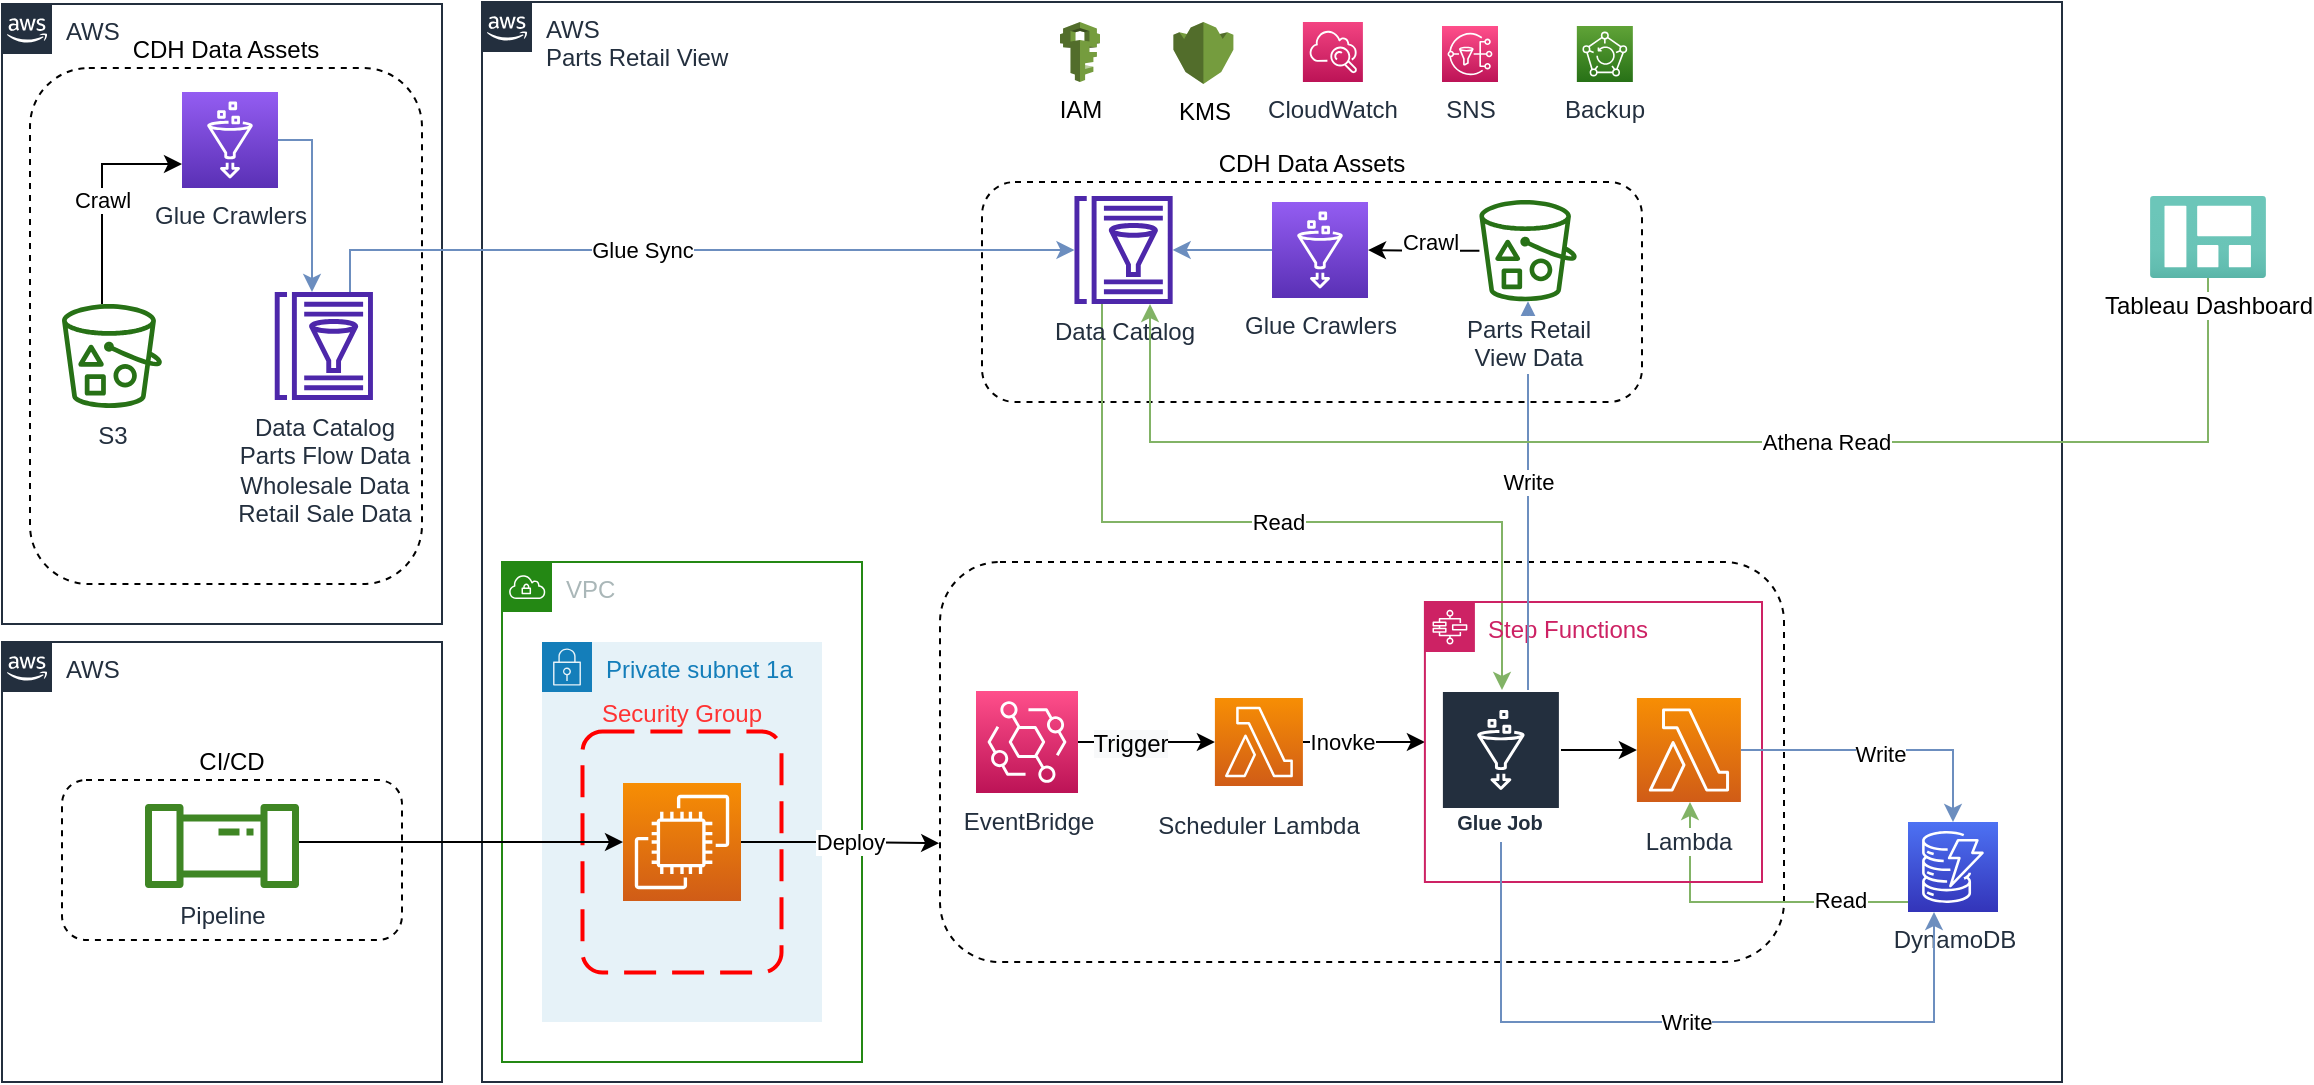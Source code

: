 <mxfile version="17.4.5" type="github">
  <diagram id="Ht1M8jgEwFfnCIfOTk4-" name="Page-1">
    <mxGraphModel dx="920" dy="501" grid="1" gridSize="10" guides="1" tooltips="1" connect="1" arrows="1" fold="1" page="1" pageScale="1" pageWidth="1169" pageHeight="827" math="0" shadow="0">
      <root>
        <mxCell id="0" />
        <mxCell id="1" parent="0" />
        <mxCell id="UEzPUAAOIrF-is8g5C7q-74" value="AWS&lt;br&gt;Parts Retail View" style="points=[[0,0],[0.25,0],[0.5,0],[0.75,0],[1,0],[1,0.25],[1,0.5],[1,0.75],[1,1],[0.75,1],[0.5,1],[0.25,1],[0,1],[0,0.75],[0,0.5],[0,0.25]];outlineConnect=0;gradientColor=none;html=1;whiteSpace=wrap;fontSize=12;fontStyle=0;shape=mxgraph.aws4.group;grIcon=mxgraph.aws4.group_aws_cloud_alt;strokeColor=#232F3E;fillColor=none;verticalAlign=top;align=left;spacingLeft=30;fontColor=#232F3E;dashed=0;labelBackgroundColor=#ffffff;container=1;pointerEvents=0;collapsible=0;recursiveResize=0;" parent="1" vertex="1">
          <mxGeometry x="266" y="110" width="790" height="540" as="geometry" />
        </mxCell>
        <mxCell id="5JZvCcHymxRbm2tx9UMQ-85" value="" style="rounded=1;whiteSpace=wrap;html=1;dashed=1;align=center;labelPosition=center;verticalLabelPosition=top;verticalAlign=bottom;" vertex="1" parent="UEzPUAAOIrF-is8g5C7q-74">
          <mxGeometry x="229" y="280" width="422" height="200" as="geometry" />
        </mxCell>
        <mxCell id="5JZvCcHymxRbm2tx9UMQ-83" value="CDH Data Assets" style="rounded=1;whiteSpace=wrap;html=1;dashed=1;align=center;labelPosition=center;verticalLabelPosition=top;verticalAlign=bottom;" vertex="1" parent="UEzPUAAOIrF-is8g5C7q-74">
          <mxGeometry x="250" y="90" width="330" height="110" as="geometry" />
        </mxCell>
        <mxCell id="D5x38RxMxP4ojH3yNYhL-5" value="IAM" style="outlineConnect=0;dashed=0;verticalLabelPosition=bottom;verticalAlign=top;align=center;html=1;shape=mxgraph.aws3.iam;fillColor=#759C3E;gradientColor=none;" parent="UEzPUAAOIrF-is8g5C7q-74" vertex="1">
          <mxGeometry x="289" y="10" width="20" height="30" as="geometry" />
        </mxCell>
        <mxCell id="D5x38RxMxP4ojH3yNYhL-6" value="KMS" style="outlineConnect=0;dashed=0;verticalLabelPosition=bottom;verticalAlign=top;align=center;html=1;shape=mxgraph.aws3.kms;fillColor=#759C3E;gradientColor=none;" parent="UEzPUAAOIrF-is8g5C7q-74" vertex="1">
          <mxGeometry x="345.7" y="10" width="30" height="31" as="geometry" />
        </mxCell>
        <mxCell id="HbvPqLadg1i_rSj2PFfl-3" value="Read" style="edgeStyle=orthogonalEdgeStyle;rounded=0;orthogonalLoop=1;jettySize=auto;html=1;fillColor=#d5e8d4;strokeColor=#82b366;" parent="UEzPUAAOIrF-is8g5C7q-74" source="D5x38RxMxP4ojH3yNYhL-64" target="D5x38RxMxP4ojH3yNYhL-71" edge="1">
          <mxGeometry relative="1" as="geometry">
            <Array as="points">
              <mxPoint x="310" y="260" />
              <mxPoint x="510" y="260" />
            </Array>
          </mxGeometry>
        </mxCell>
        <mxCell id="D5x38RxMxP4ojH3yNYhL-64" value="Data Catalog" style="sketch=0;outlineConnect=0;fontColor=#232F3E;gradientColor=none;fillColor=#4D27AA;strokeColor=none;dashed=0;verticalLabelPosition=bottom;verticalAlign=top;align=center;html=1;fontSize=12;fontStyle=0;aspect=fixed;pointerEvents=1;shape=mxgraph.aws4.glue_data_catalog;" parent="UEzPUAAOIrF-is8g5C7q-74" vertex="1">
          <mxGeometry x="295.86" y="97" width="49.84" height="54" as="geometry" />
        </mxCell>
        <mxCell id="5JZvCcHymxRbm2tx9UMQ-124" style="edgeStyle=orthogonalEdgeStyle;rounded=0;orthogonalLoop=1;jettySize=auto;html=1;fontColor=#000000;fillColor=#d5e8d4;strokeColor=#82b366;" edge="1" parent="UEzPUAAOIrF-is8g5C7q-74" source="D5x38RxMxP4ojH3yNYhL-75" target="D5x38RxMxP4ojH3yNYhL-72">
          <mxGeometry relative="1" as="geometry">
            <Array as="points">
              <mxPoint x="604" y="450" />
            </Array>
          </mxGeometry>
        </mxCell>
        <mxCell id="5JZvCcHymxRbm2tx9UMQ-125" value="Read" style="edgeLabel;html=1;align=center;verticalAlign=middle;resizable=0;points=[];fontColor=#000000;" vertex="1" connectable="0" parent="5JZvCcHymxRbm2tx9UMQ-124">
          <mxGeometry x="-0.567" y="-1" relative="1" as="geometry">
            <mxPoint as="offset" />
          </mxGeometry>
        </mxCell>
        <mxCell id="D5x38RxMxP4ojH3yNYhL-75" value="DynamoDB" style="outlineConnect=0;fontColor=#232F3E;gradientColor=#4D72F3;gradientDirection=north;fillColor=#3334B9;strokeColor=#ffffff;dashed=0;verticalLabelPosition=bottom;verticalAlign=top;align=center;html=1;fontSize=12;fontStyle=0;aspect=fixed;shape=mxgraph.aws4.resourceIcon;resIcon=mxgraph.aws4.dynamodb;labelBackgroundColor=#ffffff;" parent="UEzPUAAOIrF-is8g5C7q-74" vertex="1">
          <mxGeometry x="713" y="410" width="45" height="45" as="geometry" />
        </mxCell>
        <mxCell id="D5x38RxMxP4ojH3yNYhL-73" style="edgeStyle=orthogonalEdgeStyle;rounded=0;orthogonalLoop=1;jettySize=auto;html=1;" parent="UEzPUAAOIrF-is8g5C7q-74" source="D5x38RxMxP4ojH3yNYhL-67" target="D5x38RxMxP4ojH3yNYhL-68" edge="1">
          <mxGeometry relative="1" as="geometry">
            <Array as="points">
              <mxPoint x="357" y="370" />
              <mxPoint x="357" y="370" />
            </Array>
          </mxGeometry>
        </mxCell>
        <mxCell id="5JZvCcHymxRbm2tx9UMQ-79" value="&lt;span style=&quot;font-size: 12px ; background-color: rgb(248 , 249 , 250)&quot;&gt;Trigger&lt;/span&gt;" style="edgeLabel;html=1;align=center;verticalAlign=middle;resizable=0;points=[];" vertex="1" connectable="0" parent="D5x38RxMxP4ojH3yNYhL-73">
          <mxGeometry x="-0.246" y="-1" relative="1" as="geometry">
            <mxPoint as="offset" />
          </mxGeometry>
        </mxCell>
        <mxCell id="D5x38RxMxP4ojH3yNYhL-67" value="EventBridge" style="sketch=0;points=[[0,0,0],[0.25,0,0],[0.5,0,0],[0.75,0,0],[1,0,0],[0,1,0],[0.25,1,0],[0.5,1,0],[0.75,1,0],[1,1,0],[0,0.25,0],[0,0.5,0],[0,0.75,0],[1,0.25,0],[1,0.5,0],[1,0.75,0]];outlineConnect=0;fontColor=#232F3E;gradientColor=#FF4F8B;gradientDirection=north;fillColor=#BC1356;strokeColor=#ffffff;dashed=0;verticalLabelPosition=bottom;verticalAlign=top;align=center;html=1;fontSize=12;fontStyle=0;aspect=fixed;shape=mxgraph.aws4.resourceIcon;resIcon=mxgraph.aws4.eventbridge;" parent="UEzPUAAOIrF-is8g5C7q-74" vertex="1">
          <mxGeometry x="247" y="344.5" width="51" height="51" as="geometry" />
        </mxCell>
        <mxCell id="D5x38RxMxP4ojH3yNYhL-74" style="edgeStyle=orthogonalEdgeStyle;rounded=0;orthogonalLoop=1;jettySize=auto;html=1;" parent="UEzPUAAOIrF-is8g5C7q-74" source="D5x38RxMxP4ojH3yNYhL-68" target="D5x38RxMxP4ojH3yNYhL-70" edge="1">
          <mxGeometry relative="1" as="geometry">
            <Array as="points">
              <mxPoint x="437" y="370" />
              <mxPoint x="437" y="370" />
            </Array>
          </mxGeometry>
        </mxCell>
        <mxCell id="5JZvCcHymxRbm2tx9UMQ-80" value="Inovke" style="edgeLabel;html=1;align=center;verticalAlign=middle;resizable=0;points=[];" vertex="1" connectable="0" parent="D5x38RxMxP4ojH3yNYhL-74">
          <mxGeometry x="0.386" y="-1" relative="1" as="geometry">
            <mxPoint x="-23" y="-1" as="offset" />
          </mxGeometry>
        </mxCell>
        <mxCell id="D5x38RxMxP4ojH3yNYhL-68" value="Scheduler Lambda" style="outlineConnect=0;fontColor=#232F3E;gradientColor=#F78E04;gradientDirection=north;fillColor=#D05C17;strokeColor=#ffffff;dashed=0;verticalLabelPosition=bottom;verticalAlign=top;align=center;html=1;fontSize=12;fontStyle=0;aspect=fixed;shape=mxgraph.aws4.resourceIcon;resIcon=mxgraph.aws4.lambda;labelBackgroundColor=#ffffff;spacingTop=6;" parent="UEzPUAAOIrF-is8g5C7q-74" vertex="1">
          <mxGeometry x="366.45" y="348" width="44" height="44" as="geometry" />
        </mxCell>
        <mxCell id="D5x38RxMxP4ojH3yNYhL-70" value="Step Functions" style="points=[[0,0],[0.25,0],[0.5,0],[0.75,0],[1,0],[1,0.25],[1,0.5],[1,0.75],[1,1],[0.75,1],[0.5,1],[0.25,1],[0,1],[0,0.75],[0,0.5],[0,0.25]];outlineConnect=0;gradientColor=none;html=1;whiteSpace=wrap;fontSize=12;fontStyle=0;container=1;pointerEvents=0;collapsible=0;recursiveResize=0;shape=mxgraph.aws4.group;grIcon=mxgraph.aws4.group_aws_step_functions_workflow;strokeColor=#CD2264;fillColor=none;verticalAlign=top;align=left;spacingLeft=30;fontColor=#CD2264;dashed=0;" parent="UEzPUAAOIrF-is8g5C7q-74" vertex="1">
          <mxGeometry x="471.45" y="300" width="168.55" height="140" as="geometry" />
        </mxCell>
        <mxCell id="D5x38RxMxP4ojH3yNYhL-72" value="Lambda" style="outlineConnect=0;fontColor=#232F3E;gradientColor=#F78E04;gradientDirection=north;fillColor=#D05C17;strokeColor=#ffffff;dashed=0;verticalLabelPosition=bottom;verticalAlign=top;align=center;html=1;fontSize=12;fontStyle=0;aspect=fixed;shape=mxgraph.aws4.resourceIcon;resIcon=mxgraph.aws4.lambda;labelBackgroundColor=#ffffff;spacingTop=6;" parent="D5x38RxMxP4ojH3yNYhL-70" vertex="1">
          <mxGeometry x="106" y="48" width="52" height="52" as="geometry" />
        </mxCell>
        <mxCell id="5JZvCcHymxRbm2tx9UMQ-113" style="edgeStyle=orthogonalEdgeStyle;rounded=0;orthogonalLoop=1;jettySize=auto;html=1;fontColor=#000000;fillColor=#dae8fc;strokeColor=#6c8ebf;" edge="1" parent="UEzPUAAOIrF-is8g5C7q-74" source="D5x38RxMxP4ojH3yNYhL-71" target="HbvPqLadg1i_rSj2PFfl-5">
          <mxGeometry relative="1" as="geometry">
            <Array as="points">
              <mxPoint x="523" y="240" />
              <mxPoint x="523" y="240" />
            </Array>
          </mxGeometry>
        </mxCell>
        <mxCell id="5JZvCcHymxRbm2tx9UMQ-115" style="edgeStyle=orthogonalEdgeStyle;rounded=0;orthogonalLoop=1;jettySize=auto;html=1;fontColor=#000000;fillColor=#dae8fc;strokeColor=#6c8ebf;" edge="1" parent="UEzPUAAOIrF-is8g5C7q-74" source="D5x38RxMxP4ojH3yNYhL-71" target="D5x38RxMxP4ojH3yNYhL-75">
          <mxGeometry relative="1" as="geometry">
            <Array as="points">
              <mxPoint x="510" y="510" />
              <mxPoint x="726" y="510" />
            </Array>
          </mxGeometry>
        </mxCell>
        <mxCell id="5JZvCcHymxRbm2tx9UMQ-122" value="Write" style="edgeLabel;html=1;align=center;verticalAlign=middle;resizable=0;points=[];fontColor=#000000;" vertex="1" connectable="0" parent="5JZvCcHymxRbm2tx9UMQ-115">
          <mxGeometry x="0.01" relative="1" as="geometry">
            <mxPoint as="offset" />
          </mxGeometry>
        </mxCell>
        <mxCell id="5JZvCcHymxRbm2tx9UMQ-121" style="edgeStyle=orthogonalEdgeStyle;rounded=0;orthogonalLoop=1;jettySize=auto;html=1;fontColor=#000000;" edge="1" parent="UEzPUAAOIrF-is8g5C7q-74" source="D5x38RxMxP4ojH3yNYhL-71" target="D5x38RxMxP4ojH3yNYhL-72">
          <mxGeometry relative="1" as="geometry">
            <Array as="points">
              <mxPoint x="544" y="374" />
              <mxPoint x="544" y="374" />
            </Array>
          </mxGeometry>
        </mxCell>
        <mxCell id="D5x38RxMxP4ojH3yNYhL-71" value="Glue Job" style="sketch=0;outlineConnect=0;fontColor=#232F3E;gradientColor=none;strokeColor=#ffffff;fillColor=#232F3E;dashed=0;verticalLabelPosition=middle;verticalAlign=bottom;align=center;html=1;whiteSpace=wrap;fontSize=10;fontStyle=1;spacing=3;shape=mxgraph.aws4.productIcon;prIcon=mxgraph.aws4.glue;" parent="UEzPUAAOIrF-is8g5C7q-74" vertex="1">
          <mxGeometry x="479.45" y="344" width="60" height="76" as="geometry" />
        </mxCell>
        <mxCell id="D5x38RxMxP4ojH3yNYhL-89" value="CloudWatch" style="outlineConnect=0;fontColor=#232F3E;gradientColor=#F34482;gradientDirection=north;fillColor=#BC1356;strokeColor=#ffffff;dashed=0;verticalLabelPosition=bottom;verticalAlign=top;align=center;html=1;fontSize=12;fontStyle=0;aspect=fixed;shape=mxgraph.aws4.resourceIcon;resIcon=mxgraph.aws4.cloudwatch;labelBackgroundColor=#ffffff;" parent="UEzPUAAOIrF-is8g5C7q-74" vertex="1">
          <mxGeometry x="410.45" y="10" width="30" height="30" as="geometry" />
        </mxCell>
        <mxCell id="HbvPqLadg1i_rSj2PFfl-2" value="SNS" style="sketch=0;points=[[0,0,0],[0.25,0,0],[0.5,0,0],[0.75,0,0],[1,0,0],[0,1,0],[0.25,1,0],[0.5,1,0],[0.75,1,0],[1,1,0],[0,0.25,0],[0,0.5,0],[0,0.75,0],[1,0.25,0],[1,0.5,0],[1,0.75,0]];outlineConnect=0;fontColor=#232F3E;gradientColor=#FF4F8B;gradientDirection=north;fillColor=#BC1356;strokeColor=#ffffff;dashed=0;verticalLabelPosition=bottom;verticalAlign=top;align=center;html=1;fontSize=12;fontStyle=0;aspect=fixed;shape=mxgraph.aws4.resourceIcon;resIcon=mxgraph.aws4.sns;" parent="UEzPUAAOIrF-is8g5C7q-74" vertex="1">
          <mxGeometry x="480" y="12" width="28" height="28" as="geometry" />
        </mxCell>
        <mxCell id="5JZvCcHymxRbm2tx9UMQ-87" style="edgeStyle=orthogonalEdgeStyle;rounded=0;orthogonalLoop=1;jettySize=auto;html=1;entryX=1;entryY=0.5;entryDx=0;entryDy=0;entryPerimeter=0;fillColor=#dae8fc;strokeColor=#000000;" edge="1" parent="UEzPUAAOIrF-is8g5C7q-74" source="HbvPqLadg1i_rSj2PFfl-5" target="5JZvCcHymxRbm2tx9UMQ-86">
          <mxGeometry relative="1" as="geometry" />
        </mxCell>
        <mxCell id="HbvPqLadg1i_rSj2PFfl-5" value="Parts Retail &lt;br&gt;View Data" style="outlineConnect=0;fontColor=#232F3E;gradientColor=none;fillColor=#277116;strokeColor=none;dashed=0;verticalLabelPosition=bottom;verticalAlign=top;align=center;html=1;fontSize=12;fontStyle=0;aspect=fixed;pointerEvents=1;shape=mxgraph.aws4.bucket_with_objects;labelBackgroundColor=#ffffff;" parent="UEzPUAAOIrF-is8g5C7q-74" vertex="1">
          <mxGeometry x="498.7" y="99" width="48.72" height="50.65" as="geometry" />
        </mxCell>
        <mxCell id="5JZvCcHymxRbm2tx9UMQ-89" style="edgeStyle=orthogonalEdgeStyle;rounded=0;orthogonalLoop=1;jettySize=auto;html=1;fillColor=#dae8fc;strokeColor=#6c8ebf;" edge="1" parent="UEzPUAAOIrF-is8g5C7q-74" source="5JZvCcHymxRbm2tx9UMQ-86" target="D5x38RxMxP4ojH3yNYhL-64">
          <mxGeometry relative="1" as="geometry" />
        </mxCell>
        <mxCell id="5JZvCcHymxRbm2tx9UMQ-86" value="Glue Crawlers" style="sketch=0;points=[[0,0,0],[0.25,0,0],[0.5,0,0],[0.75,0,0],[1,0,0],[0,1,0],[0.25,1,0],[0.5,1,0],[0.75,1,0],[1,1,0],[0,0.25,0],[0,0.5,0],[0,0.75,0],[1,0.25,0],[1,0.5,0],[1,0.75,0]];outlineConnect=0;fontColor=#232F3E;gradientColor=#945DF2;gradientDirection=north;fillColor=#5A30B5;strokeColor=#ffffff;dashed=0;verticalLabelPosition=bottom;verticalAlign=top;align=center;html=1;fontSize=12;fontStyle=0;aspect=fixed;shape=mxgraph.aws4.resourceIcon;resIcon=mxgraph.aws4.glue;" vertex="1" parent="UEzPUAAOIrF-is8g5C7q-74">
          <mxGeometry x="395" y="100" width="48" height="48" as="geometry" />
        </mxCell>
        <mxCell id="5JZvCcHymxRbm2tx9UMQ-90" value="VPC" style="points=[[0,0],[0.25,0],[0.5,0],[0.75,0],[1,0],[1,0.25],[1,0.5],[1,0.75],[1,1],[0.75,1],[0.5,1],[0.25,1],[0,1],[0,0.75],[0,0.5],[0,0.25]];outlineConnect=0;gradientColor=none;html=1;whiteSpace=wrap;fontSize=12;fontStyle=0;container=1;pointerEvents=0;collapsible=0;recursiveResize=0;shape=mxgraph.aws4.group;grIcon=mxgraph.aws4.group_vpc;strokeColor=#248814;fillColor=none;verticalAlign=top;align=left;spacingLeft=30;fontColor=#AAB7B8;dashed=0;" vertex="1" parent="UEzPUAAOIrF-is8g5C7q-74">
          <mxGeometry x="10" y="280" width="180" height="250" as="geometry" />
        </mxCell>
        <mxCell id="5JZvCcHymxRbm2tx9UMQ-92" value="Private subnet 1a" style="points=[[0,0],[0.25,0],[0.5,0],[0.75,0],[1,0],[1,0.25],[1,0.5],[1,0.75],[1,1],[0.75,1],[0.5,1],[0.25,1],[0,1],[0,0.75],[0,0.5],[0,0.25]];outlineConnect=0;gradientColor=none;html=1;whiteSpace=wrap;fontSize=12;fontStyle=0;container=1;pointerEvents=0;collapsible=0;recursiveResize=0;shape=mxgraph.aws4.group;grIcon=mxgraph.aws4.group_security_group;grStroke=0;strokeColor=#147EBA;fillColor=#E6F2F8;verticalAlign=top;align=left;spacingLeft=30;fontColor=#147EBA;dashed=0;" vertex="1" parent="5JZvCcHymxRbm2tx9UMQ-90">
          <mxGeometry x="20" y="40" width="140" height="190" as="geometry" />
        </mxCell>
        <mxCell id="5JZvCcHymxRbm2tx9UMQ-93" value="Security Group" style="rounded=1;arcSize=10;dashed=1;strokeColor=#ff0000;fillColor=none;gradientColor=none;dashPattern=8 4;strokeWidth=2;labelPosition=center;verticalLabelPosition=top;align=center;verticalAlign=bottom;fontColor=#FF3333;" vertex="1" parent="5JZvCcHymxRbm2tx9UMQ-92">
          <mxGeometry x="20.25" y="44.75" width="99.5" height="120.5" as="geometry" />
        </mxCell>
        <mxCell id="5JZvCcHymxRbm2tx9UMQ-95" value="" style="sketch=0;points=[[0,0,0],[0.25,0,0],[0.5,0,0],[0.75,0,0],[1,0,0],[0,1,0],[0.25,1,0],[0.5,1,0],[0.75,1,0],[1,1,0],[0,0.25,0],[0,0.5,0],[0,0.75,0],[1,0.25,0],[1,0.5,0],[1,0.75,0]];outlineConnect=0;fontColor=#232F3E;gradientColor=#F78E04;gradientDirection=north;fillColor=#D05C17;strokeColor=#ffffff;dashed=0;verticalLabelPosition=bottom;verticalAlign=top;align=center;html=1;fontSize=12;fontStyle=0;aspect=fixed;shape=mxgraph.aws4.resourceIcon;resIcon=mxgraph.aws4.ec2;" vertex="1" parent="5JZvCcHymxRbm2tx9UMQ-92">
          <mxGeometry x="40.5" y="70.5" width="59" height="59" as="geometry" />
        </mxCell>
        <mxCell id="5JZvCcHymxRbm2tx9UMQ-99" style="edgeStyle=orthogonalEdgeStyle;rounded=0;orthogonalLoop=1;jettySize=auto;html=1;entryX=-0.001;entryY=0.703;entryDx=0;entryDy=0;entryPerimeter=0;fontColor=#FF3333;" edge="1" parent="UEzPUAAOIrF-is8g5C7q-74" source="5JZvCcHymxRbm2tx9UMQ-95" target="5JZvCcHymxRbm2tx9UMQ-85">
          <mxGeometry relative="1" as="geometry" />
        </mxCell>
        <mxCell id="5JZvCcHymxRbm2tx9UMQ-100" value="Deploy" style="edgeLabel;html=1;align=center;verticalAlign=middle;resizable=0;points=[];fontColor=#000000;" vertex="1" connectable="0" parent="5JZvCcHymxRbm2tx9UMQ-99">
          <mxGeometry x="-0.254" y="-1" relative="1" as="geometry">
            <mxPoint x="17" y="-1" as="offset" />
          </mxGeometry>
        </mxCell>
        <mxCell id="5JZvCcHymxRbm2tx9UMQ-116" style="edgeStyle=orthogonalEdgeStyle;rounded=0;orthogonalLoop=1;jettySize=auto;html=1;fontColor=#000000;fillColor=#dae8fc;strokeColor=#6c8ebf;" edge="1" parent="UEzPUAAOIrF-is8g5C7q-74" source="D5x38RxMxP4ojH3yNYhL-72" target="D5x38RxMxP4ojH3yNYhL-75">
          <mxGeometry relative="1" as="geometry" />
        </mxCell>
        <mxCell id="5JZvCcHymxRbm2tx9UMQ-119" value="Write" style="edgeLabel;html=1;align=center;verticalAlign=middle;resizable=0;points=[];fontColor=#000000;" vertex="1" connectable="0" parent="5JZvCcHymxRbm2tx9UMQ-116">
          <mxGeometry x="-0.027" y="-2" relative="1" as="geometry">
            <mxPoint as="offset" />
          </mxGeometry>
        </mxCell>
        <mxCell id="5JZvCcHymxRbm2tx9UMQ-117" value="Backup" style="sketch=0;points=[[0,0,0],[0.25,0,0],[0.5,0,0],[0.75,0,0],[1,0,0],[0,1,0],[0.25,1,0],[0.5,1,0],[0.75,1,0],[1,1,0],[0,0.25,0],[0,0.5,0],[0,0.75,0],[1,0.25,0],[1,0.5,0],[1,0.75,0]];outlineConnect=0;fontColor=#232F3E;gradientColor=#60A337;gradientDirection=north;fillColor=#277116;strokeColor=#ffffff;dashed=0;verticalLabelPosition=bottom;verticalAlign=top;align=center;html=1;fontSize=12;fontStyle=0;aspect=fixed;shape=mxgraph.aws4.resourceIcon;resIcon=mxgraph.aws4.backup;" vertex="1" parent="UEzPUAAOIrF-is8g5C7q-74">
          <mxGeometry x="547.42" y="12" width="28" height="28" as="geometry" />
        </mxCell>
        <mxCell id="5JZvCcHymxRbm2tx9UMQ-59" value="AWS&amp;nbsp;" style="points=[[0,0],[0.25,0],[0.5,0],[0.75,0],[1,0],[1,0.25],[1,0.5],[1,0.75],[1,1],[0.75,1],[0.5,1],[0.25,1],[0,1],[0,0.75],[0,0.5],[0,0.25]];outlineConnect=0;gradientColor=none;html=1;whiteSpace=wrap;fontSize=12;fontStyle=0;shape=mxgraph.aws4.group;grIcon=mxgraph.aws4.group_aws_cloud_alt;strokeColor=#232F3E;fillColor=none;verticalAlign=top;align=left;spacingLeft=30;fontColor=#232F3E;dashed=0;labelBackgroundColor=#ffffff;container=1;pointerEvents=0;collapsible=0;recursiveResize=0;" vertex="1" parent="1">
          <mxGeometry x="26" y="111" width="220" height="310" as="geometry" />
        </mxCell>
        <mxCell id="5JZvCcHymxRbm2tx9UMQ-71" value="CDH Data Assets" style="rounded=1;whiteSpace=wrap;html=1;dashed=1;align=center;labelPosition=center;verticalLabelPosition=top;verticalAlign=bottom;" vertex="1" parent="5JZvCcHymxRbm2tx9UMQ-59">
          <mxGeometry x="14" y="32" width="196" height="258" as="geometry" />
        </mxCell>
        <mxCell id="5JZvCcHymxRbm2tx9UMQ-60" value="Data Catalog&lt;br&gt;Parts Flow Data&lt;br&gt;Wholesale Data&lt;br&gt;Retail Sale Data" style="sketch=0;outlineConnect=0;fontColor=#232F3E;gradientColor=none;fillColor=#4D27AA;strokeColor=none;dashed=0;verticalLabelPosition=bottom;verticalAlign=top;align=center;html=1;fontSize=12;fontStyle=0;aspect=fixed;pointerEvents=1;shape=mxgraph.aws4.glue_data_catalog;" vertex="1" parent="5JZvCcHymxRbm2tx9UMQ-59">
          <mxGeometry x="136" y="144" width="49.84" height="54" as="geometry" />
        </mxCell>
        <mxCell id="5JZvCcHymxRbm2tx9UMQ-77" style="edgeStyle=orthogonalEdgeStyle;rounded=0;orthogonalLoop=1;jettySize=auto;html=1;entryX=0;entryY=0.75;entryDx=0;entryDy=0;entryPerimeter=0;" edge="1" parent="5JZvCcHymxRbm2tx9UMQ-59" source="5JZvCcHymxRbm2tx9UMQ-61" target="5JZvCcHymxRbm2tx9UMQ-67">
          <mxGeometry relative="1" as="geometry">
            <Array as="points">
              <mxPoint x="50" y="80" />
            </Array>
          </mxGeometry>
        </mxCell>
        <mxCell id="5JZvCcHymxRbm2tx9UMQ-78" value="Crawl" style="edgeLabel;html=1;align=center;verticalAlign=middle;resizable=0;points=[];" vertex="1" connectable="0" parent="5JZvCcHymxRbm2tx9UMQ-77">
          <mxGeometry x="-0.049" relative="1" as="geometry">
            <mxPoint as="offset" />
          </mxGeometry>
        </mxCell>
        <mxCell id="5JZvCcHymxRbm2tx9UMQ-88" value="Crawl" style="edgeLabel;html=1;align=center;verticalAlign=middle;resizable=0;points=[];" vertex="1" connectable="0" parent="5JZvCcHymxRbm2tx9UMQ-77">
          <mxGeometry x="-0.049" relative="1" as="geometry">
            <mxPoint x="664" y="21" as="offset" />
          </mxGeometry>
        </mxCell>
        <mxCell id="5JZvCcHymxRbm2tx9UMQ-61" value="S3" style="outlineConnect=0;fontColor=#232F3E;gradientColor=none;fillColor=#277116;strokeColor=none;dashed=0;verticalLabelPosition=bottom;verticalAlign=top;align=center;html=1;fontSize=12;fontStyle=0;aspect=fixed;pointerEvents=1;shape=mxgraph.aws4.bucket_with_objects;labelBackgroundColor=#ffffff;" vertex="1" parent="5JZvCcHymxRbm2tx9UMQ-59">
          <mxGeometry x="30" y="150" width="50" height="51.99" as="geometry" />
        </mxCell>
        <mxCell id="5JZvCcHymxRbm2tx9UMQ-69" style="edgeStyle=orthogonalEdgeStyle;rounded=0;orthogonalLoop=1;jettySize=auto;html=1;fillColor=#dae8fc;strokeColor=#6c8ebf;" edge="1" parent="5JZvCcHymxRbm2tx9UMQ-59" source="5JZvCcHymxRbm2tx9UMQ-67" target="5JZvCcHymxRbm2tx9UMQ-60">
          <mxGeometry relative="1" as="geometry">
            <Array as="points">
              <mxPoint x="155" y="68" />
            </Array>
          </mxGeometry>
        </mxCell>
        <mxCell id="5JZvCcHymxRbm2tx9UMQ-67" value="Glue Crawlers" style="sketch=0;points=[[0,0,0],[0.25,0,0],[0.5,0,0],[0.75,0,0],[1,0,0],[0,1,0],[0.25,1,0],[0.5,1,0],[0.75,1,0],[1,1,0],[0,0.25,0],[0,0.5,0],[0,0.75,0],[1,0.25,0],[1,0.5,0],[1,0.75,0]];outlineConnect=0;fontColor=#232F3E;gradientColor=#945DF2;gradientDirection=north;fillColor=#5A30B5;strokeColor=#ffffff;dashed=0;verticalLabelPosition=bottom;verticalAlign=top;align=center;html=1;fontSize=12;fontStyle=0;aspect=fixed;shape=mxgraph.aws4.resourceIcon;resIcon=mxgraph.aws4.glue;" vertex="1" parent="5JZvCcHymxRbm2tx9UMQ-59">
          <mxGeometry x="90" y="44" width="48" height="48" as="geometry" />
        </mxCell>
        <mxCell id="5JZvCcHymxRbm2tx9UMQ-72" style="edgeStyle=orthogonalEdgeStyle;rounded=0;orthogonalLoop=1;jettySize=auto;html=1;fillColor=#dae8fc;strokeColor=#6c8ebf;" edge="1" parent="1" source="5JZvCcHymxRbm2tx9UMQ-60" target="D5x38RxMxP4ojH3yNYhL-64">
          <mxGeometry relative="1" as="geometry">
            <Array as="points">
              <mxPoint x="200" y="234" />
            </Array>
          </mxGeometry>
        </mxCell>
        <mxCell id="5JZvCcHymxRbm2tx9UMQ-73" value="Glue Sync" style="edgeLabel;html=1;align=center;verticalAlign=middle;resizable=0;points=[];" vertex="1" connectable="0" parent="5JZvCcHymxRbm2tx9UMQ-72">
          <mxGeometry x="-0.132" relative="1" as="geometry">
            <mxPoint as="offset" />
          </mxGeometry>
        </mxCell>
        <mxCell id="5JZvCcHymxRbm2tx9UMQ-102" value="AWS&amp;nbsp;" style="points=[[0,0],[0.25,0],[0.5,0],[0.75,0],[1,0],[1,0.25],[1,0.5],[1,0.75],[1,1],[0.75,1],[0.5,1],[0.25,1],[0,1],[0,0.75],[0,0.5],[0,0.25]];outlineConnect=0;gradientColor=none;html=1;whiteSpace=wrap;fontSize=12;fontStyle=0;shape=mxgraph.aws4.group;grIcon=mxgraph.aws4.group_aws_cloud_alt;strokeColor=#232F3E;fillColor=none;verticalAlign=top;align=left;spacingLeft=30;fontColor=#232F3E;dashed=0;labelBackgroundColor=#ffffff;container=1;pointerEvents=0;collapsible=0;recursiveResize=0;" vertex="1" parent="1">
          <mxGeometry x="26" y="430" width="220" height="220" as="geometry" />
        </mxCell>
        <mxCell id="5JZvCcHymxRbm2tx9UMQ-103" value="CI/CD" style="rounded=1;whiteSpace=wrap;html=1;dashed=1;align=center;labelPosition=center;verticalLabelPosition=top;verticalAlign=bottom;" vertex="1" parent="5JZvCcHymxRbm2tx9UMQ-102">
          <mxGeometry x="30" y="69" width="170" height="80" as="geometry" />
        </mxCell>
        <mxCell id="5JZvCcHymxRbm2tx9UMQ-111" value="Pipeline" style="sketch=0;outlineConnect=0;fontColor=#232F3E;gradientColor=none;fillColor=#3F8624;strokeColor=none;dashed=0;verticalLabelPosition=bottom;verticalAlign=top;align=center;html=1;fontSize=12;fontStyle=0;aspect=fixed;pointerEvents=1;shape=mxgraph.aws4.iot_analytics_pipeline;" vertex="1" parent="5JZvCcHymxRbm2tx9UMQ-102">
          <mxGeometry x="71" y="81" width="78" height="42" as="geometry" />
        </mxCell>
        <mxCell id="5JZvCcHymxRbm2tx9UMQ-112" style="edgeStyle=orthogonalEdgeStyle;rounded=0;orthogonalLoop=1;jettySize=auto;html=1;entryX=0;entryY=0.5;entryDx=0;entryDy=0;entryPerimeter=0;fontColor=#000000;" edge="1" parent="1" source="5JZvCcHymxRbm2tx9UMQ-111" target="5JZvCcHymxRbm2tx9UMQ-95">
          <mxGeometry relative="1" as="geometry">
            <Array as="points">
              <mxPoint x="216" y="530" />
              <mxPoint x="216" y="530" />
            </Array>
          </mxGeometry>
        </mxCell>
        <mxCell id="5JZvCcHymxRbm2tx9UMQ-127" style="edgeStyle=orthogonalEdgeStyle;rounded=0;orthogonalLoop=1;jettySize=auto;html=1;fontColor=#000000;fillColor=#d5e8d4;strokeColor=#82b366;" edge="1" parent="1" source="HbvPqLadg1i_rSj2PFfl-9" target="D5x38RxMxP4ojH3yNYhL-64">
          <mxGeometry relative="1" as="geometry">
            <Array as="points">
              <mxPoint x="1129" y="330" />
              <mxPoint x="600" y="330" />
            </Array>
          </mxGeometry>
        </mxCell>
        <mxCell id="5JZvCcHymxRbm2tx9UMQ-128" value="Athena Read" style="edgeLabel;html=1;align=center;verticalAlign=middle;resizable=0;points=[];fontColor=#000000;" vertex="1" connectable="0" parent="5JZvCcHymxRbm2tx9UMQ-127">
          <mxGeometry x="-0.057" relative="1" as="geometry">
            <mxPoint x="47" as="offset" />
          </mxGeometry>
        </mxCell>
        <mxCell id="5JZvCcHymxRbm2tx9UMQ-129" value="Write" style="edgeLabel;html=1;align=center;verticalAlign=middle;resizable=0;points=[];fontColor=#000000;" vertex="1" connectable="0" parent="5JZvCcHymxRbm2tx9UMQ-127">
          <mxGeometry x="0.241" y="-11" relative="1" as="geometry">
            <mxPoint y="31" as="offset" />
          </mxGeometry>
        </mxCell>
        <mxCell id="HbvPqLadg1i_rSj2PFfl-9" value="Tableau Dashboard" style="aspect=fixed;html=1;points=[];align=center;image;fontSize=12;image=img/lib/azure2/general/Dashboard.svg;" parent="1" vertex="1">
          <mxGeometry x="1100" y="207" width="58" height="40.94" as="geometry" />
        </mxCell>
      </root>
    </mxGraphModel>
  </diagram>
</mxfile>

